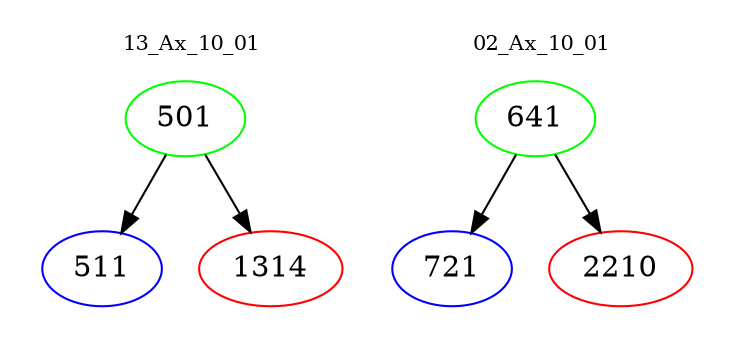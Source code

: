 digraph{
subgraph cluster_0 {
color = white
label = "13_Ax_10_01";
fontsize=10;
T0_501 [label="501", color="green"]
T0_501 -> T0_511 [color="black"]
T0_511 [label="511", color="blue"]
T0_501 -> T0_1314 [color="black"]
T0_1314 [label="1314", color="red"]
}
subgraph cluster_1 {
color = white
label = "02_Ax_10_01";
fontsize=10;
T1_641 [label="641", color="green"]
T1_641 -> T1_721 [color="black"]
T1_721 [label="721", color="blue"]
T1_641 -> T1_2210 [color="black"]
T1_2210 [label="2210", color="red"]
}
}
